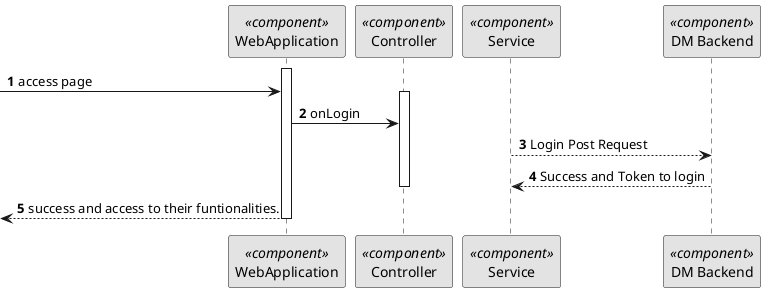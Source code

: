 @startuml 5.1.1
skinparam monochrome true
skinparam packageStyle rectangle
skinparam shadowing false

autonumber

participant "WebApplication" as FE <<component>>
participant "Controller" as CTRL <<component>>
participant "Service" as SERV <<component>>
participant "DM Backend" as BE <<component>>


activate FE
-> FE: access page
activate CTRL

FE -> CTRL : onLogin




 SERV --> BE : Login Post Request


BE --> SERV : Success and Token to login

deactivate CTRL

<--- FE : success and access to their funtionalities.

deactivate FE





@enduml